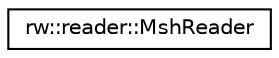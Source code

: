 digraph "Graphical Class Hierarchy"
{
  edge [fontname="Helvetica",fontsize="10",labelfontname="Helvetica",labelfontsize="10"];
  node [fontname="Helvetica",fontsize="10",shape=record];
  rankdir="LR";
  Node0 [label="rw::reader::MshReader",height=0.2,width=0.4,color="black", fillcolor="white", style="filled",URL="$classrw_1_1reader_1_1MshReader.html",tooltip="A class to read Gmsh (msh) mesh files. "];
}
